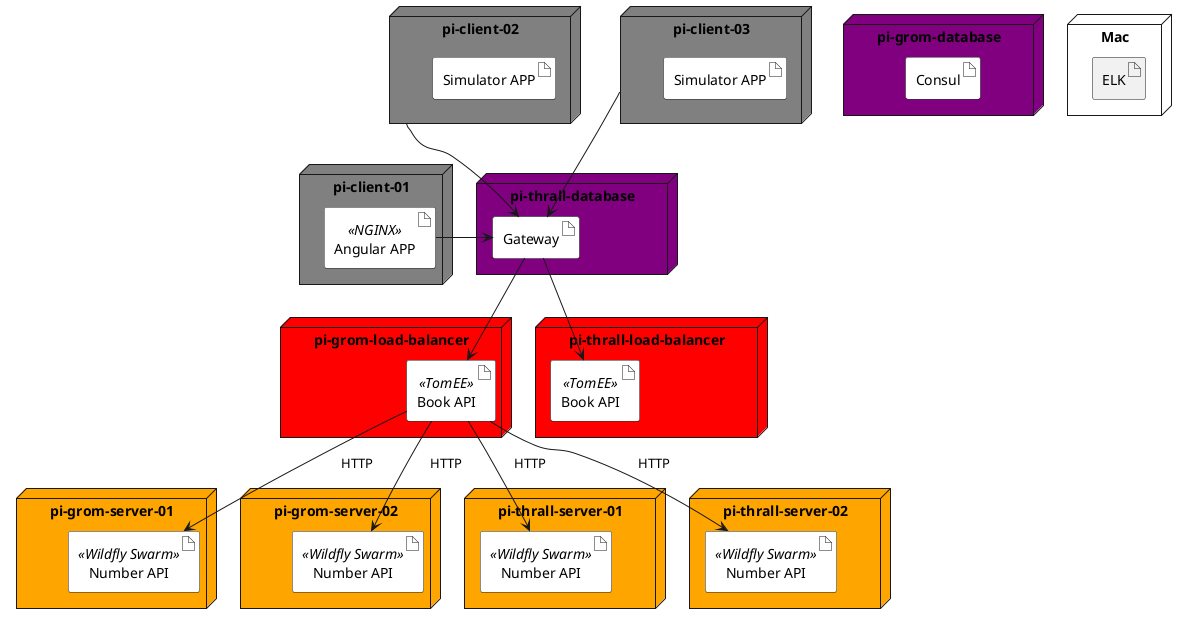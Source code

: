 @startuml

node "pi-client-02" as piclient2 #grey {
    artifact "Simulator APP" as load2 #white
}

node "pi-client-03" as piclient3 #grey {
    artifact "Simulator APP" as load3 #white
}

node "pi-client-01" as piclient #grey {
    artifact "Angular APP" <<NGINX>> as angular #white
}

node "pi-grom-server-01" as piserver1 #orange {
    artifact "Number API" <<Wildfly Swarm>> as numberapi #white
}

node "pi-grom-server-02" as piserver2 #orange {
    artifact "Number API" <<Wildfly Swarm>> as numberapi2 #white
}

node "pi-thrall-server-01" as piserver3 #orange {
    artifact "Number API" <<Wildfly Swarm>> as numberapi3 #white
}

node "pi-thrall-server-02" as piserver4 #orange {
    artifact "Number API" <<Wildfly Swarm>> as numberapi4 #white
}

node "pi-grom-load-balancer" as piserver5 #red {
    artifact "Book API" <<TomEE>> as bookapi #white
}

node "pi-thrall-load-balancer" as piserver6 #red {
    artifact "Book API" <<TomEE>> as bookapi2 #white
}

node "pi-grom-database" as piregistry #purple {
    artifact "Consul" as consule #white
}

node "pi-thrall-database" as pitag #purple {
    artifact "Gateway" as gateway #white
}

node "Mac" as mac {
    artifact "ELK" as elk
}

piclient2 --> gateway
piclient3 --> gateway
angular -> gateway
gateway --> bookapi
gateway --> bookapi2
bookapi --> numberapi: "     HTTP      "
bookapi --> numberapi2: "     HTTP      "
bookapi --> numberapi3: "     HTTP      "
bookapi --> numberapi4: "     HTTP      "
@enduml
